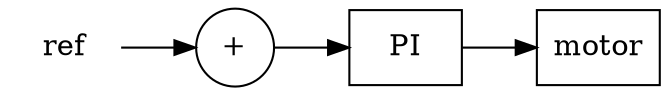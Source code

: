 digraph G {
    graph [rankdir=LR]
    node [shape=box];

    ref [shape=none];
    sum [shape=circle, label="+"]
    motor [image="CodeCogsEqn-motor-torque.png"]

    ref -> sum -> PI -> motor;
}